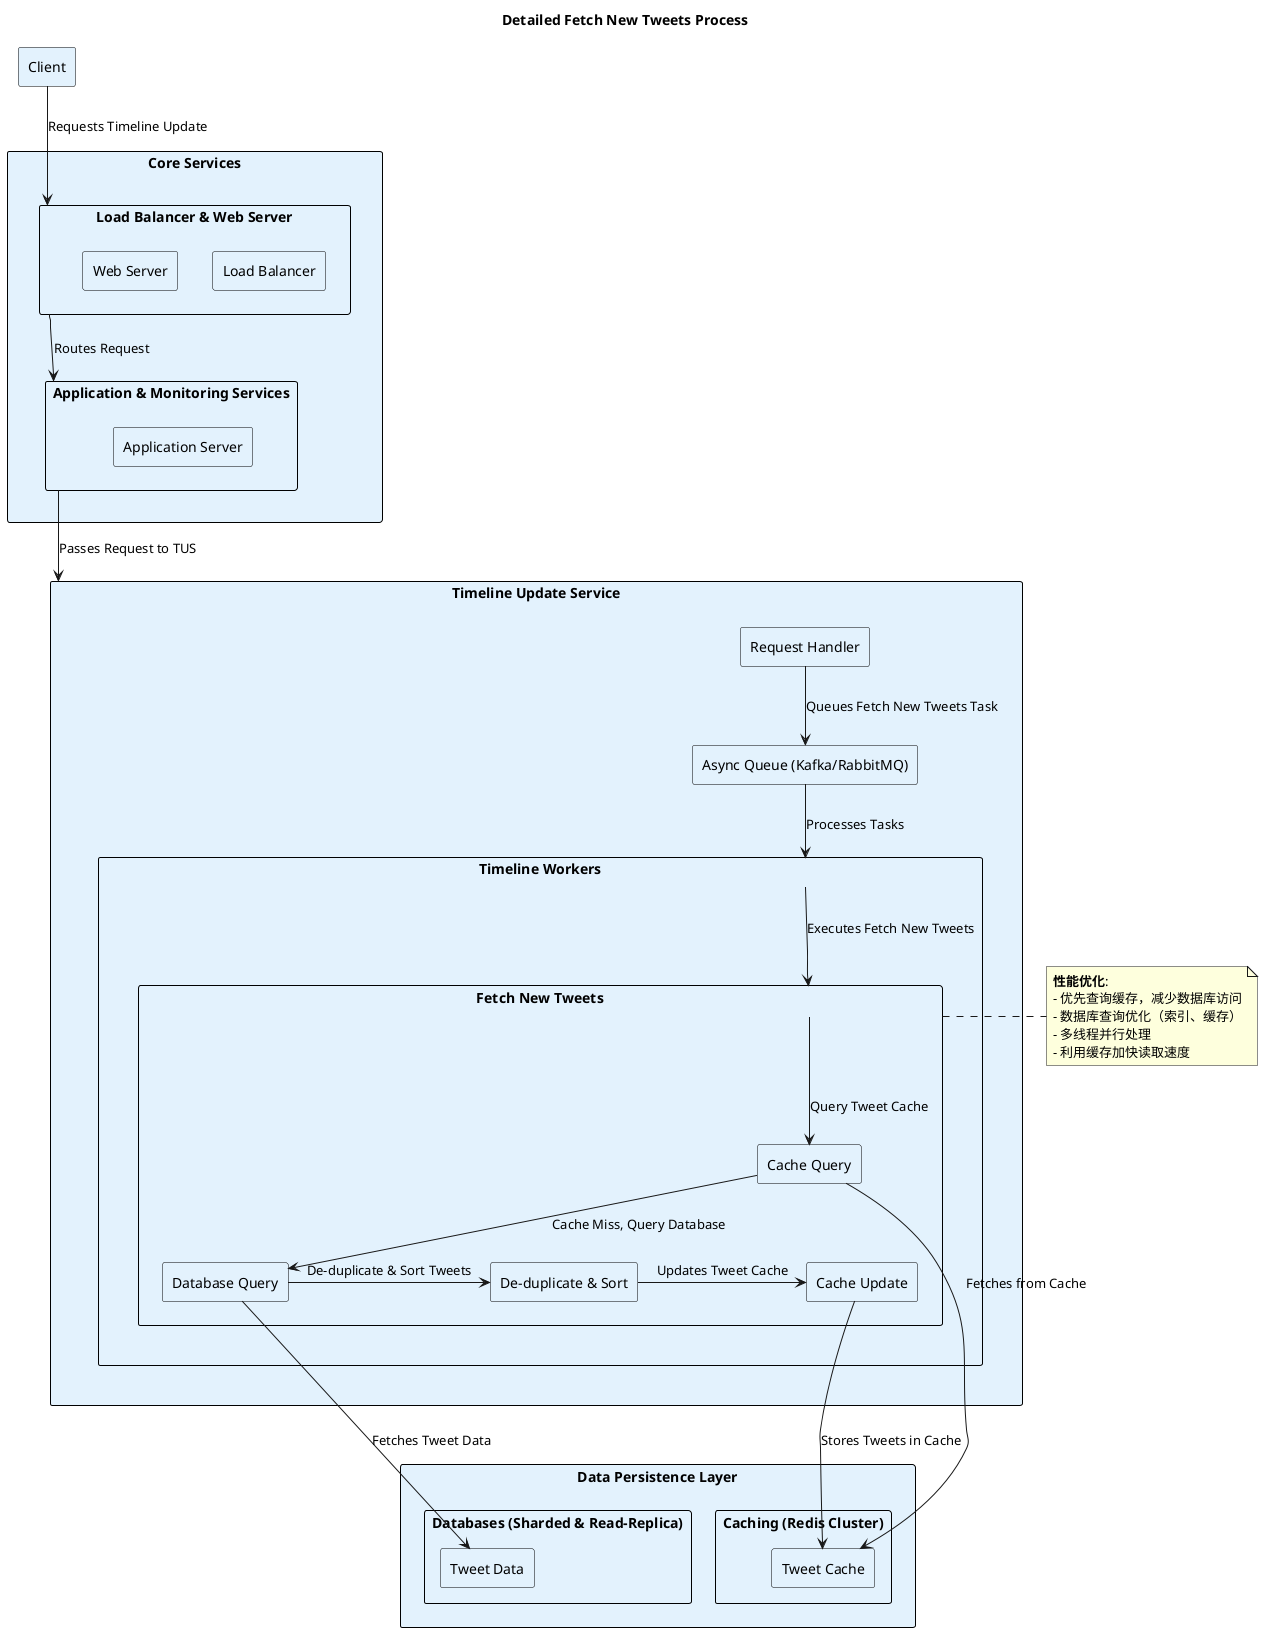 @startuml

title Detailed Fetch New Tweets Process

skinparam rectangle {
    BackgroundColor #E3F2FD
    BorderColor black
    FontName "Arial"
    FontSize 14
}

rectangle "Client" as Client

rectangle "Core Services" as Core {
    rectangle "Load Balancer & Web Server" as LBWS {
        rectangle "Load Balancer" as LB
        rectangle "Web Server" as WS
    }
    rectangle "Application & Monitoring Services" as AMS {
        rectangle "Application Server" as AS
    }
}

rectangle "Timeline Update Service" as TUS {
    rectangle "Request Handler" as RH
    rectangle "Async Queue (Kafka/RabbitMQ)" as AQ
    rectangle "Timeline Workers" as TW {
        rectangle "Fetch New Tweets" as FNT {
            rectangle "Cache Query" as CQ
            rectangle "Database Query" as DBQ
            rectangle "De-duplicate & Sort" as DDS
            rectangle "Cache Update" as CU
        }
    }
}

rectangle "Data Persistence Layer" as DPS {
    rectangle "Caching (Redis Cluster)" as Cache {
        rectangle "Tweet Cache" as TC
    }
    rectangle "Databases (Sharded & Read-Replica)" as DB {
        rectangle "Tweet Data" as TD
    }
}

Client -down-> LBWS : Requests Timeline Update
LBWS -down-> AMS : Routes Request
AMS -down-> TUS : Passes Request to TUS
RH -down-> AQ : Queues Fetch New Tweets Task
AQ -down-> TW : Processes Tasks
TW -down-> FNT : Executes Fetch New Tweets
FNT -down-> CQ : Query Tweet Cache
CQ -right-> TC : Fetches from Cache
CQ -down-> DBQ : Cache Miss, Query Database
DBQ -down-> TD : Fetches Tweet Data
DBQ -right-> DDS : De-duplicate & Sort Tweets
DDS -right-> CU : Updates Tweet Cache
CU -right-> TC : Stores Tweets in Cache

note right of FNT
  **性能优化**:
  - 优先查询缓存，减少数据库访问
  - 数据库查询优化（索引、缓存）
  - 多线程并行处理
  - 利用缓存加快读取速度
end note

@enduml
